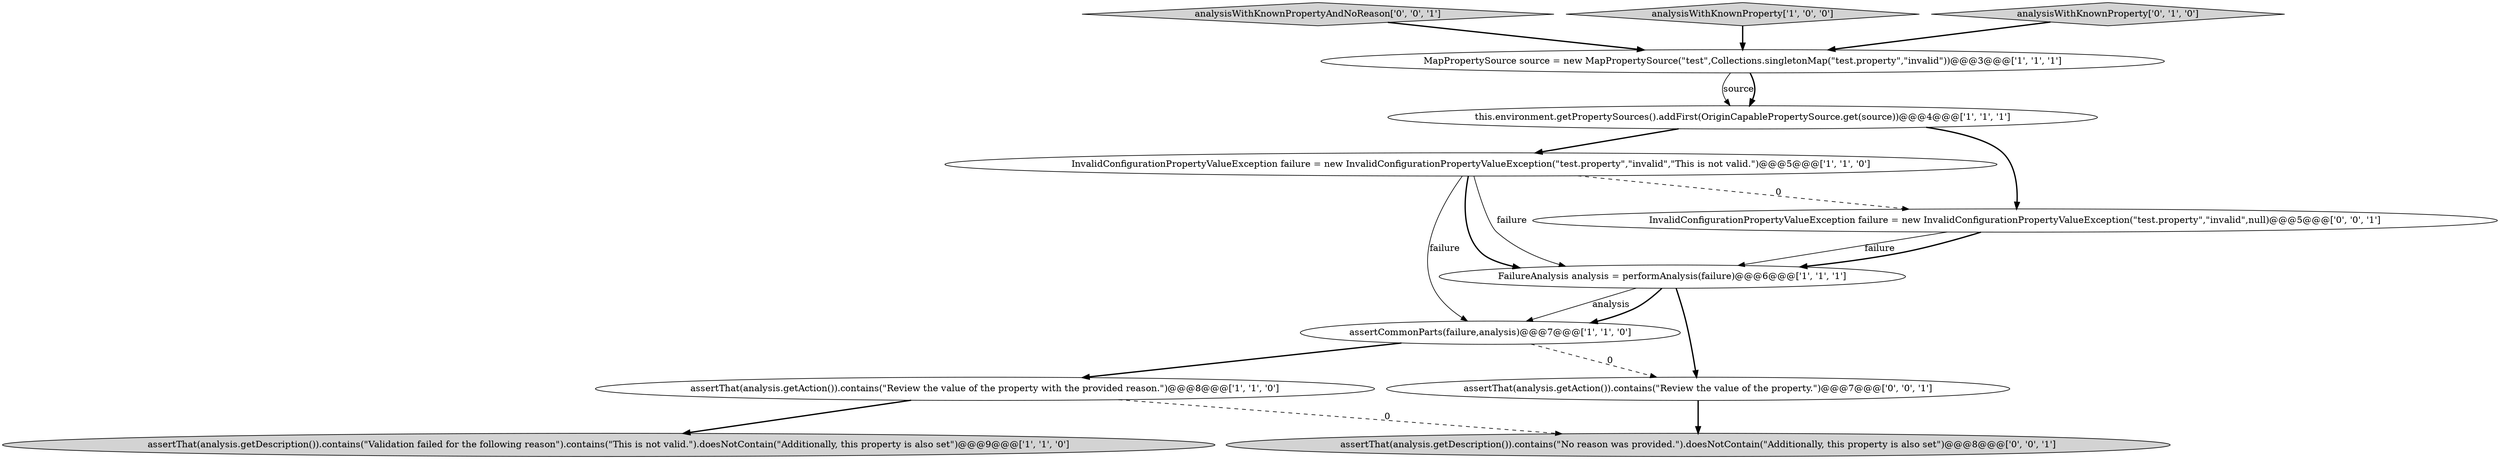 digraph {
2 [style = filled, label = "FailureAnalysis analysis = performAnalysis(failure)@@@6@@@['1', '1', '1']", fillcolor = white, shape = ellipse image = "AAA0AAABBB1BBB"];
12 [style = filled, label = "analysisWithKnownPropertyAndNoReason['0', '0', '1']", fillcolor = lightgray, shape = diamond image = "AAA0AAABBB3BBB"];
3 [style = filled, label = "analysisWithKnownProperty['1', '0', '0']", fillcolor = lightgray, shape = diamond image = "AAA0AAABBB1BBB"];
4 [style = filled, label = "assertThat(analysis.getAction()).contains(\"Review the value of the property with the provided reason.\")@@@8@@@['1', '1', '0']", fillcolor = white, shape = ellipse image = "AAA0AAABBB1BBB"];
5 [style = filled, label = "assertCommonParts(failure,analysis)@@@7@@@['1', '1', '0']", fillcolor = white, shape = ellipse image = "AAA0AAABBB1BBB"];
8 [style = filled, label = "analysisWithKnownProperty['0', '1', '0']", fillcolor = lightgray, shape = diamond image = "AAA0AAABBB2BBB"];
9 [style = filled, label = "assertThat(analysis.getAction()).contains(\"Review the value of the property.\")@@@7@@@['0', '0', '1']", fillcolor = white, shape = ellipse image = "AAA0AAABBB3BBB"];
0 [style = filled, label = "InvalidConfigurationPropertyValueException failure = new InvalidConfigurationPropertyValueException(\"test.property\",\"invalid\",\"This is not valid.\")@@@5@@@['1', '1', '0']", fillcolor = white, shape = ellipse image = "AAA0AAABBB1BBB"];
6 [style = filled, label = "MapPropertySource source = new MapPropertySource(\"test\",Collections.singletonMap(\"test.property\",\"invalid\"))@@@3@@@['1', '1', '1']", fillcolor = white, shape = ellipse image = "AAA0AAABBB1BBB"];
10 [style = filled, label = "InvalidConfigurationPropertyValueException failure = new InvalidConfigurationPropertyValueException(\"test.property\",\"invalid\",null)@@@5@@@['0', '0', '1']", fillcolor = white, shape = ellipse image = "AAA0AAABBB3BBB"];
7 [style = filled, label = "assertThat(analysis.getDescription()).contains(\"Validation failed for the following reason\").contains(\"This is not valid.\").doesNotContain(\"Additionally, this property is also set\")@@@9@@@['1', '1', '0']", fillcolor = lightgray, shape = ellipse image = "AAA0AAABBB1BBB"];
11 [style = filled, label = "assertThat(analysis.getDescription()).contains(\"No reason was provided.\").doesNotContain(\"Additionally, this property is also set\")@@@8@@@['0', '0', '1']", fillcolor = lightgray, shape = ellipse image = "AAA0AAABBB3BBB"];
1 [style = filled, label = "this.environment.getPropertySources().addFirst(OriginCapablePropertySource.get(source))@@@4@@@['1', '1', '1']", fillcolor = white, shape = ellipse image = "AAA0AAABBB1BBB"];
9->11 [style = bold, label=""];
0->2 [style = bold, label=""];
0->2 [style = solid, label="failure"];
3->6 [style = bold, label=""];
5->9 [style = dashed, label="0"];
8->6 [style = bold, label=""];
1->0 [style = bold, label=""];
2->9 [style = bold, label=""];
0->5 [style = solid, label="failure"];
12->6 [style = bold, label=""];
4->7 [style = bold, label=""];
0->10 [style = dashed, label="0"];
6->1 [style = solid, label="source"];
6->1 [style = bold, label=""];
10->2 [style = solid, label="failure"];
2->5 [style = solid, label="analysis"];
5->4 [style = bold, label=""];
10->2 [style = bold, label=""];
4->11 [style = dashed, label="0"];
1->10 [style = bold, label=""];
2->5 [style = bold, label=""];
}
